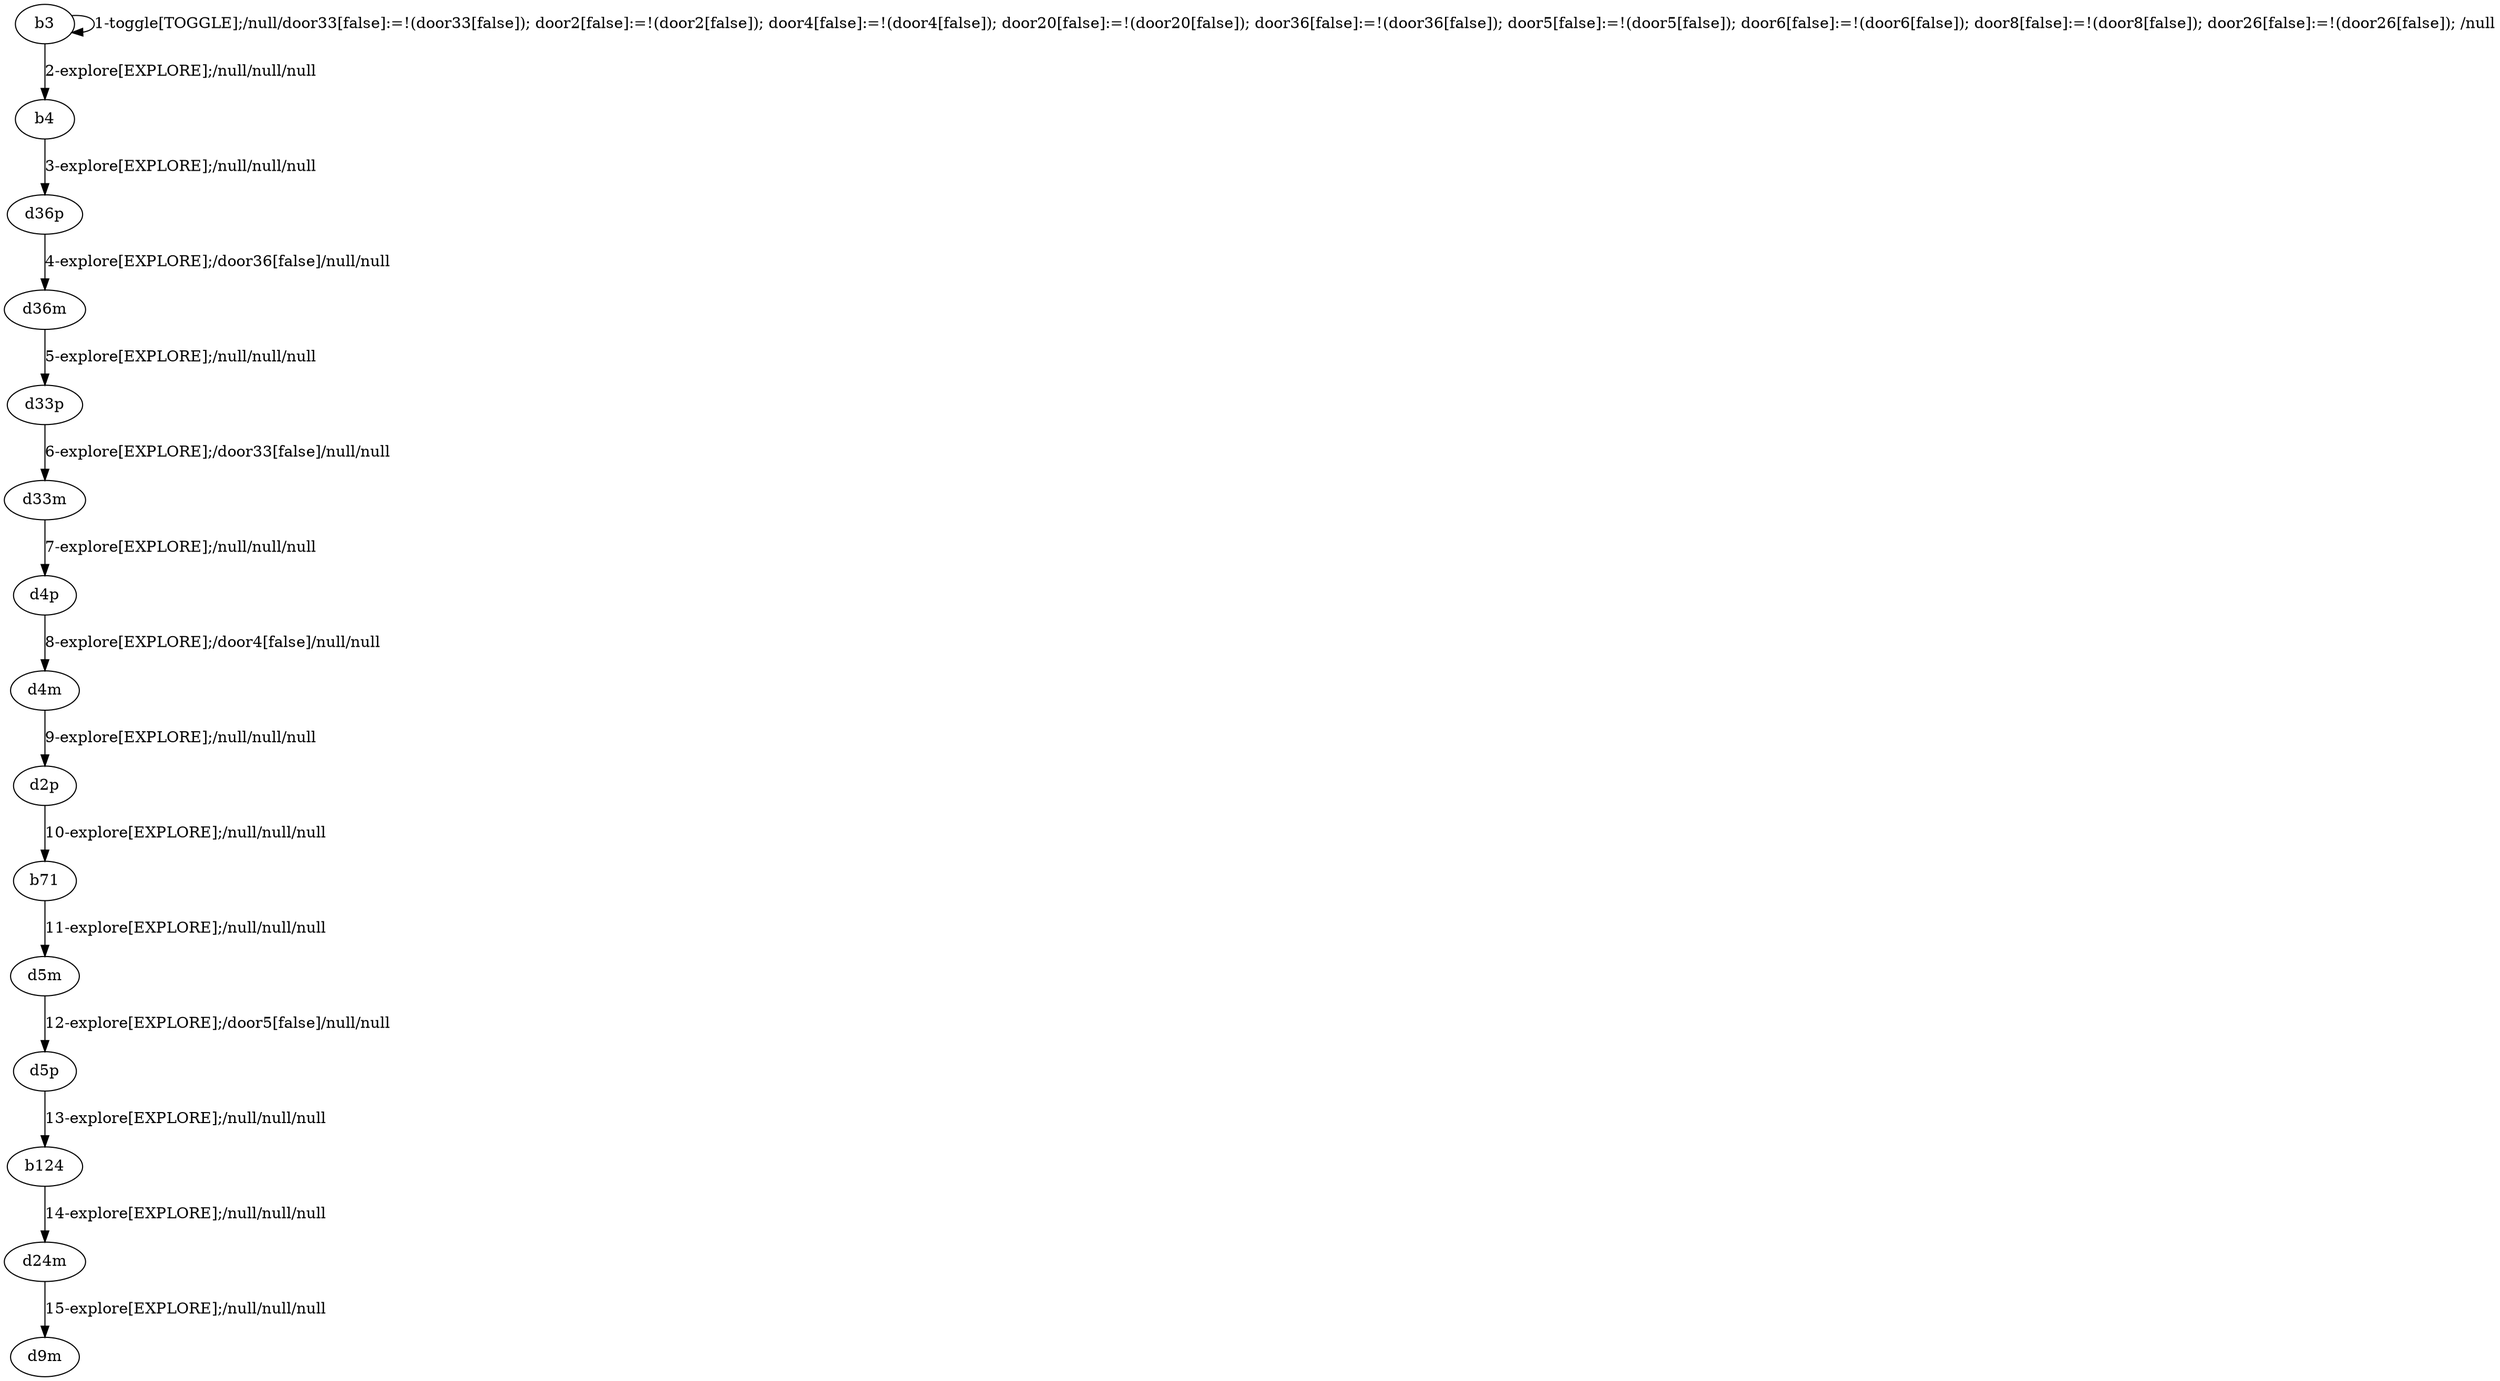 # Total number of goals covered by this test: 1
# d24m --> d9m

digraph g {
"b3" -> "b3" [label = "1-toggle[TOGGLE];/null/door33[false]:=!(door33[false]); door2[false]:=!(door2[false]); door4[false]:=!(door4[false]); door20[false]:=!(door20[false]); door36[false]:=!(door36[false]); door5[false]:=!(door5[false]); door6[false]:=!(door6[false]); door8[false]:=!(door8[false]); door26[false]:=!(door26[false]); /null"];
"b3" -> "b4" [label = "2-explore[EXPLORE];/null/null/null"];
"b4" -> "d36p" [label = "3-explore[EXPLORE];/null/null/null"];
"d36p" -> "d36m" [label = "4-explore[EXPLORE];/door36[false]/null/null"];
"d36m" -> "d33p" [label = "5-explore[EXPLORE];/null/null/null"];
"d33p" -> "d33m" [label = "6-explore[EXPLORE];/door33[false]/null/null"];
"d33m" -> "d4p" [label = "7-explore[EXPLORE];/null/null/null"];
"d4p" -> "d4m" [label = "8-explore[EXPLORE];/door4[false]/null/null"];
"d4m" -> "d2p" [label = "9-explore[EXPLORE];/null/null/null"];
"d2p" -> "b71" [label = "10-explore[EXPLORE];/null/null/null"];
"b71" -> "d5m" [label = "11-explore[EXPLORE];/null/null/null"];
"d5m" -> "d5p" [label = "12-explore[EXPLORE];/door5[false]/null/null"];
"d5p" -> "b124" [label = "13-explore[EXPLORE];/null/null/null"];
"b124" -> "d24m" [label = "14-explore[EXPLORE];/null/null/null"];
"d24m" -> "d9m" [label = "15-explore[EXPLORE];/null/null/null"];
}